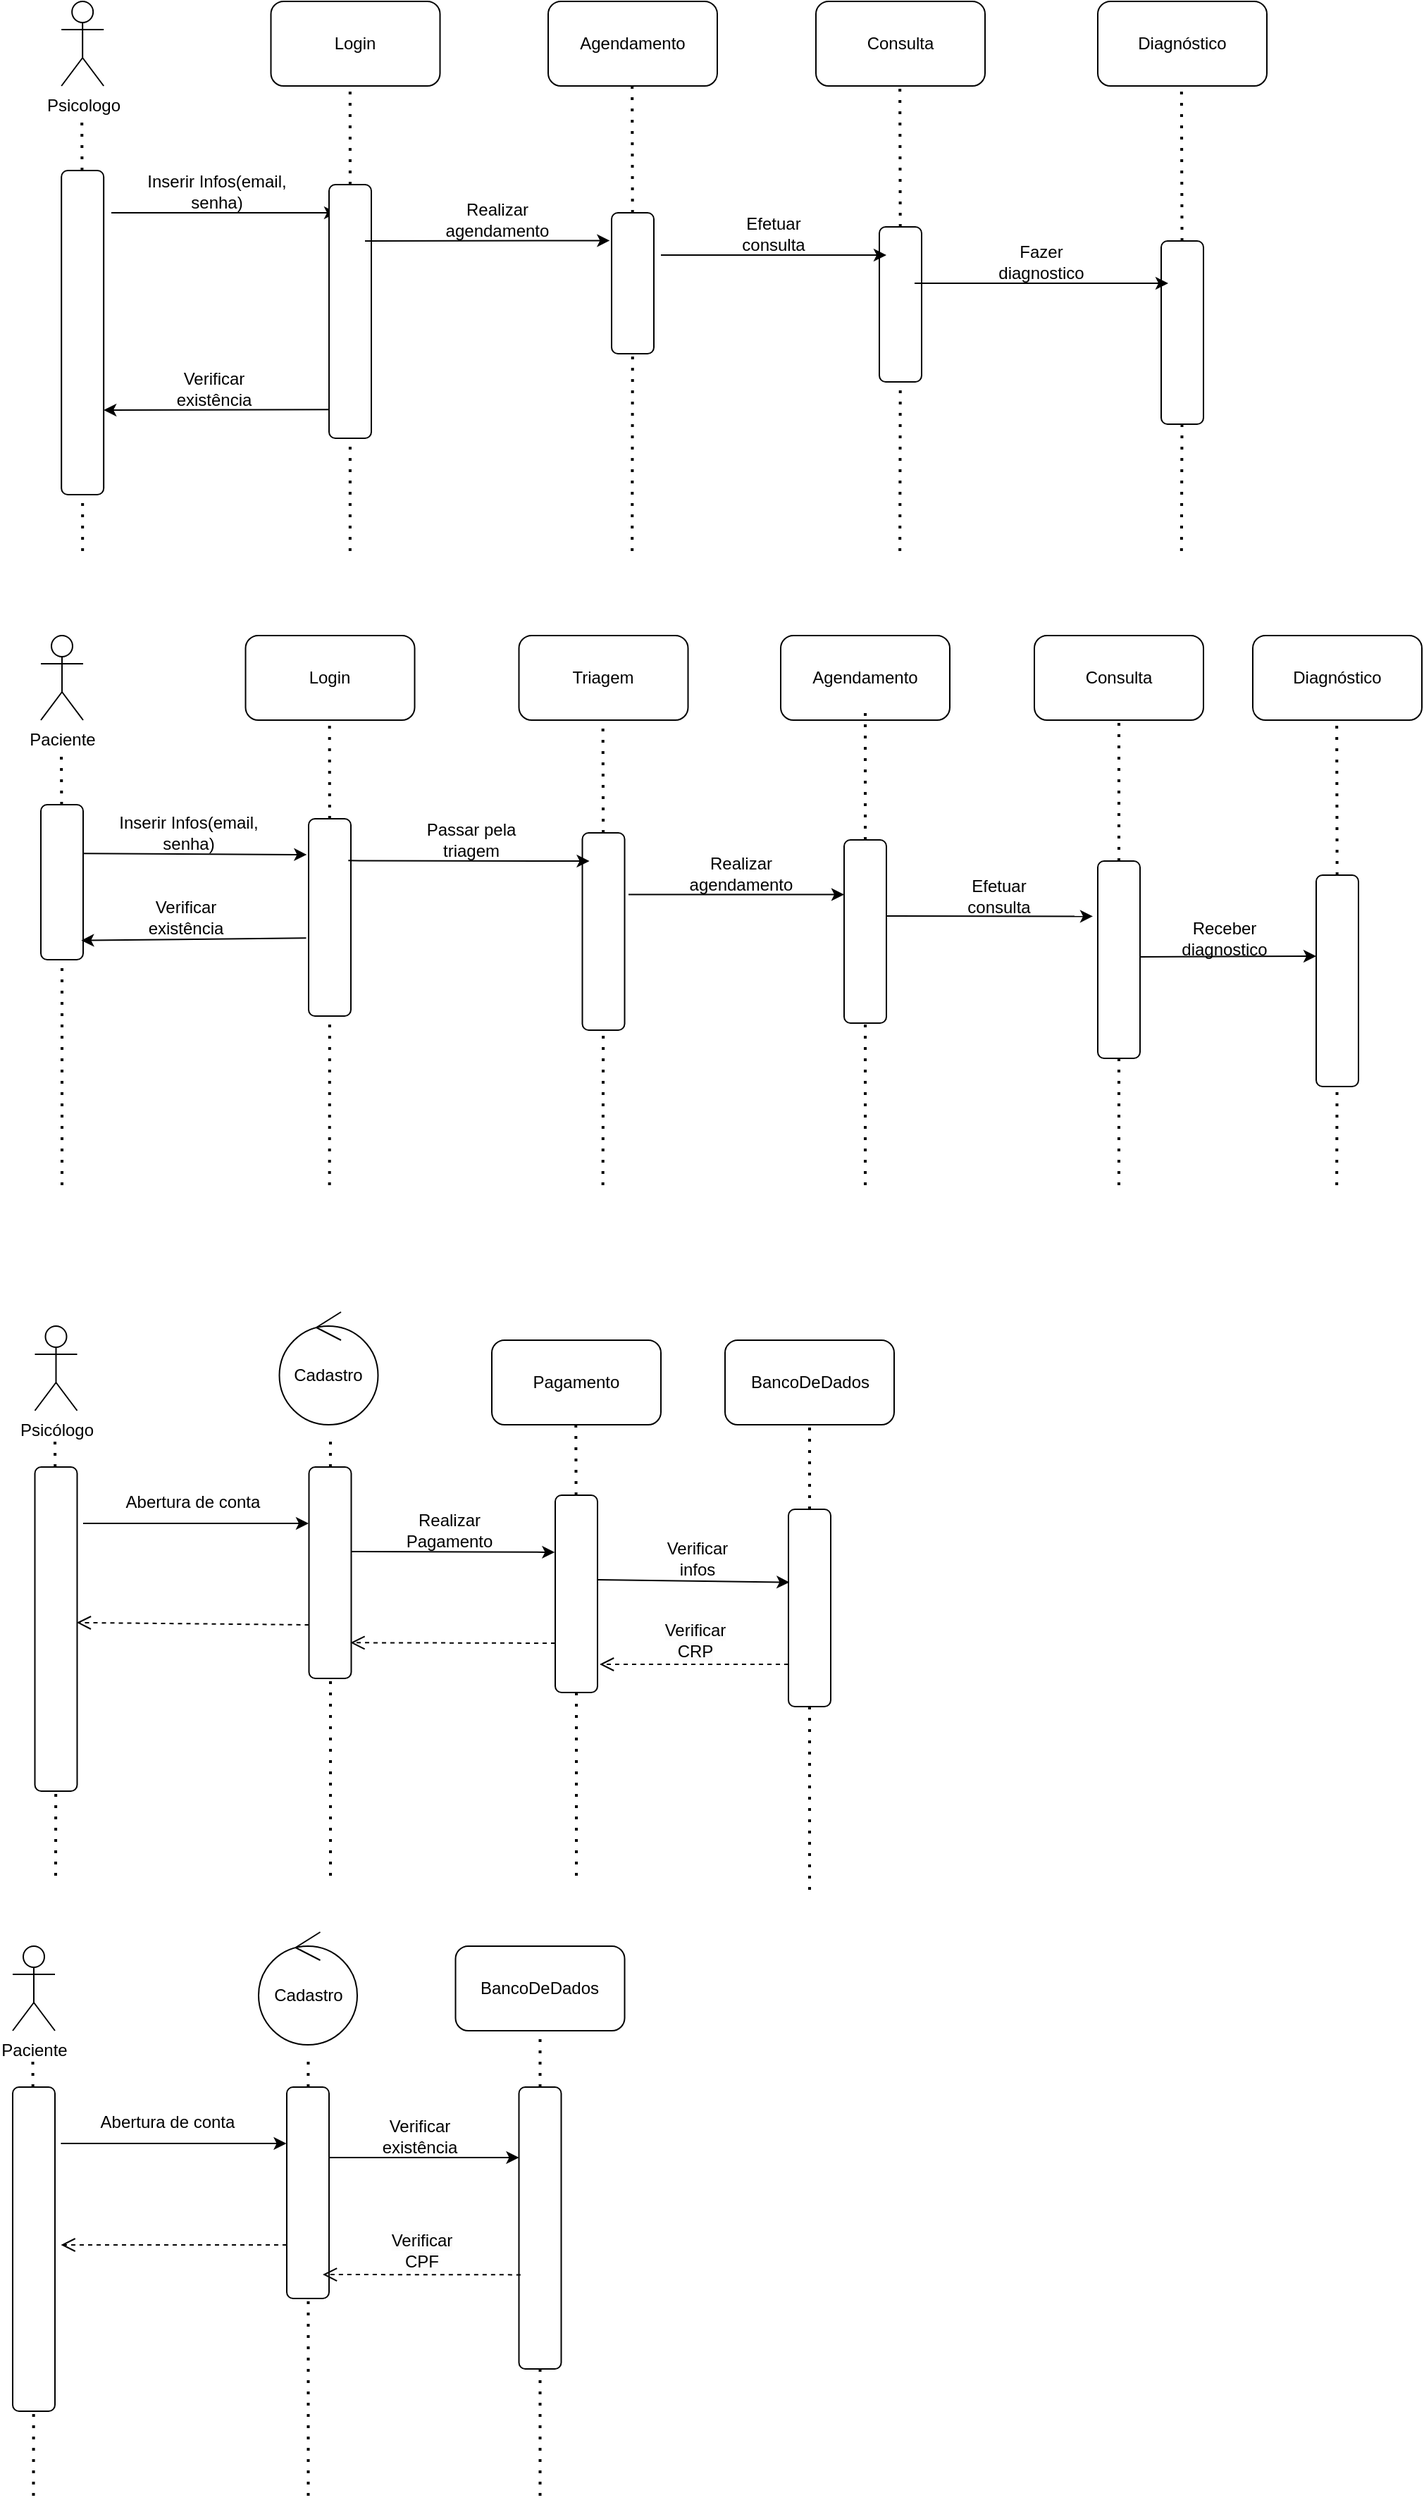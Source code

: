 <mxfile version="24.0.4" type="github">
  <diagram name="Página-1" id="SfSEKzXnsGO-wV4Z4__S">
    <mxGraphModel dx="1786" dy="1716" grid="1" gridSize="10" guides="1" tooltips="1" connect="1" arrows="1" fold="1" page="1" pageScale="1" pageWidth="827" pageHeight="1169" math="0" shadow="0">
      <root>
        <mxCell id="0" />
        <mxCell id="1" parent="0" />
        <mxCell id="0y9qkOad_10M-_Jho3EP-1" value="Paciente" style="shape=umlActor;verticalLabelPosition=bottom;verticalAlign=top;html=1;outlineConnect=0;" parent="1" vertex="1">
          <mxGeometry x="-270" y="-220" width="30" height="60" as="geometry" />
        </mxCell>
        <mxCell id="0y9qkOad_10M-_Jho3EP-2" value="Login" style="rounded=1;whiteSpace=wrap;html=1;" parent="1" vertex="1">
          <mxGeometry x="-124.75" y="-220" width="120" height="60" as="geometry" />
        </mxCell>
        <mxCell id="0y9qkOad_10M-_Jho3EP-3" value="" style="endArrow=none;dashed=1;html=1;dashPattern=1 3;strokeWidth=2;rounded=0;" parent="1" source="0y9qkOad_10M-_Jho3EP-7" edge="1">
          <mxGeometry width="50" height="50" relative="1" as="geometry">
            <mxPoint x="-260" y="170" as="sourcePoint" />
            <mxPoint x="-255.5" y="-140" as="targetPoint" />
          </mxGeometry>
        </mxCell>
        <mxCell id="0y9qkOad_10M-_Jho3EP-8" value="" style="endArrow=none;dashed=1;html=1;dashPattern=1 3;strokeWidth=2;rounded=0;" parent="1" target="0y9qkOad_10M-_Jho3EP-7" edge="1">
          <mxGeometry width="50" height="50" relative="1" as="geometry">
            <mxPoint x="-255" y="170" as="sourcePoint" />
            <mxPoint x="-255.5" y="-140" as="targetPoint" />
          </mxGeometry>
        </mxCell>
        <mxCell id="0y9qkOad_10M-_Jho3EP-7" value="" style="rounded=1;whiteSpace=wrap;html=1;" parent="1" vertex="1">
          <mxGeometry x="-270" y="-100" width="30" height="110" as="geometry" />
        </mxCell>
        <mxCell id="yDMrtXZ_0G5Bb64znmzC-1" value="Triagem" style="rounded=1;whiteSpace=wrap;html=1;" parent="1" vertex="1">
          <mxGeometry x="69.25" y="-220" width="120" height="60" as="geometry" />
        </mxCell>
        <mxCell id="yDMrtXZ_0G5Bb64znmzC-2" value="Agendamento" style="rounded=1;whiteSpace=wrap;html=1;" parent="1" vertex="1">
          <mxGeometry x="255" y="-220" width="120" height="60" as="geometry" />
        </mxCell>
        <mxCell id="yDMrtXZ_0G5Bb64znmzC-4" value="Consulta" style="rounded=1;whiteSpace=wrap;html=1;" parent="1" vertex="1">
          <mxGeometry x="435" y="-220" width="120" height="60" as="geometry" />
        </mxCell>
        <mxCell id="yDMrtXZ_0G5Bb64znmzC-5" value="Diagnóstico" style="rounded=1;whiteSpace=wrap;html=1;" parent="1" vertex="1">
          <mxGeometry x="590" y="-220" width="120" height="60" as="geometry" />
        </mxCell>
        <mxCell id="yDMrtXZ_0G5Bb64znmzC-8" value="Psicólogo" style="shape=umlActor;verticalLabelPosition=bottom;verticalAlign=top;html=1;outlineConnect=0;" parent="1" vertex="1">
          <mxGeometry x="-274.25" y="270" width="30" height="60" as="geometry" />
        </mxCell>
        <mxCell id="yDMrtXZ_0G5Bb64znmzC-9" value="Cadastro" style="ellipse;shape=umlControl;whiteSpace=wrap;html=1;" parent="1" vertex="1">
          <mxGeometry x="-100.75" y="260" width="70" height="80" as="geometry" />
        </mxCell>
        <mxCell id="yDMrtXZ_0G5Bb64znmzC-10" value="BancoDeDados" style="rounded=1;whiteSpace=wrap;html=1;" parent="1" vertex="1">
          <mxGeometry x="215.5" y="280" width="120" height="60" as="geometry" />
        </mxCell>
        <mxCell id="k9Nvcp25ikXUSyoOCCpO-2" value="" style="endArrow=none;dashed=1;html=1;dashPattern=1 3;strokeWidth=2;rounded=0;" edge="1" parent="1" source="k9Nvcp25ikXUSyoOCCpO-5">
          <mxGeometry width="50" height="50" relative="1" as="geometry">
            <mxPoint x="-264.5" y="660" as="sourcePoint" />
            <mxPoint x="-260" y="350" as="targetPoint" />
          </mxGeometry>
        </mxCell>
        <mxCell id="k9Nvcp25ikXUSyoOCCpO-3" value="" style="endArrow=none;dashed=1;html=1;dashPattern=1 3;strokeWidth=2;rounded=0;" edge="1" parent="1" source="k9Nvcp25ikXUSyoOCCpO-6">
          <mxGeometry width="50" height="50" relative="1" as="geometry">
            <mxPoint x="-64.5" y="660" as="sourcePoint" />
            <mxPoint x="-64.5" y="350" as="targetPoint" />
            <Array as="points" />
          </mxGeometry>
        </mxCell>
        <mxCell id="k9Nvcp25ikXUSyoOCCpO-4" value="" style="endArrow=none;dashed=1;html=1;dashPattern=1 3;strokeWidth=2;rounded=0;" edge="1" parent="1" target="k9Nvcp25ikXUSyoOCCpO-5">
          <mxGeometry width="50" height="50" relative="1" as="geometry">
            <mxPoint x="-259.5" y="660" as="sourcePoint" />
            <mxPoint x="-260" y="350" as="targetPoint" />
          </mxGeometry>
        </mxCell>
        <mxCell id="k9Nvcp25ikXUSyoOCCpO-5" value="" style="rounded=1;whiteSpace=wrap;html=1;" vertex="1" parent="1">
          <mxGeometry x="-274.25" y="370" width="30" height="230" as="geometry" />
        </mxCell>
        <mxCell id="k9Nvcp25ikXUSyoOCCpO-8" value="Abertura de conta" style="text;html=1;align=center;verticalAlign=middle;whiteSpace=wrap;rounded=0;" vertex="1" parent="1">
          <mxGeometry x="-216.75" y="380" width="110" height="30" as="geometry" />
        </mxCell>
        <mxCell id="k9Nvcp25ikXUSyoOCCpO-9" value="" style="endArrow=none;dashed=1;html=1;dashPattern=1 3;strokeWidth=2;rounded=0;" edge="1" parent="1" target="k9Nvcp25ikXUSyoOCCpO-6">
          <mxGeometry width="50" height="50" relative="1" as="geometry">
            <mxPoint x="-64.5" y="660" as="sourcePoint" />
            <mxPoint x="-64.5" y="350" as="targetPoint" />
            <Array as="points">
              <mxPoint x="-64.5" y="490" />
            </Array>
          </mxGeometry>
        </mxCell>
        <mxCell id="k9Nvcp25ikXUSyoOCCpO-6" value="" style="rounded=1;whiteSpace=wrap;html=1;" vertex="1" parent="1">
          <mxGeometry x="-79.75" y="370" width="30" height="150" as="geometry" />
        </mxCell>
        <mxCell id="k9Nvcp25ikXUSyoOCCpO-14" value="" style="endArrow=none;dashed=1;html=1;dashPattern=1 3;strokeWidth=2;rounded=0;" edge="1" parent="1" source="k9Nvcp25ikXUSyoOCCpO-38" target="yDMrtXZ_0G5Bb64znmzC-10">
          <mxGeometry width="50" height="50" relative="1" as="geometry">
            <mxPoint x="275.5" y="670" as="sourcePoint" />
            <mxPoint x="285.5" y="340" as="targetPoint" />
          </mxGeometry>
        </mxCell>
        <mxCell id="k9Nvcp25ikXUSyoOCCpO-18" value="" style="endArrow=none;dashed=1;html=1;dashPattern=1 3;strokeWidth=2;rounded=0;" edge="1" parent="1" source="k9Nvcp25ikXUSyoOCCpO-115">
          <mxGeometry width="50" height="50" relative="1" as="geometry">
            <mxPoint x="-65.17" y="170" as="sourcePoint" />
            <mxPoint x="-65.17" y="-160" as="targetPoint" />
          </mxGeometry>
        </mxCell>
        <mxCell id="k9Nvcp25ikXUSyoOCCpO-19" value="" style="endArrow=none;dashed=1;html=1;dashPattern=1 3;strokeWidth=2;rounded=0;" edge="1" parent="1" source="k9Nvcp25ikXUSyoOCCpO-120">
          <mxGeometry width="50" height="50" relative="1" as="geometry">
            <mxPoint x="128.83" y="170" as="sourcePoint" />
            <mxPoint x="128.83" y="-160" as="targetPoint" />
          </mxGeometry>
        </mxCell>
        <mxCell id="k9Nvcp25ikXUSyoOCCpO-21" value="" style="endArrow=none;dashed=1;html=1;dashPattern=1 3;strokeWidth=2;rounded=0;" edge="1" parent="1" source="k9Nvcp25ikXUSyoOCCpO-134">
          <mxGeometry width="50" height="50" relative="1" as="geometry">
            <mxPoint x="649.58" y="170" as="sourcePoint" />
            <mxPoint x="649.58" y="-160" as="targetPoint" />
          </mxGeometry>
        </mxCell>
        <mxCell id="k9Nvcp25ikXUSyoOCCpO-32" value="" style="endArrow=classic;html=1;rounded=0;entryX=1;entryY=0.739;entryDx=0;entryDy=0;entryPerimeter=0;exitX=0.083;exitY=0.887;exitDx=0;exitDy=0;exitPerimeter=0;" edge="1" parent="1" source="k9Nvcp25ikXUSyoOCCpO-92" target="k9Nvcp25ikXUSyoOCCpO-78">
          <mxGeometry width="50" height="50" relative="1" as="geometry">
            <mxPoint x="-62.16" y="-380.0" as="sourcePoint" />
            <mxPoint x="-225.41" y="-379.58" as="targetPoint" />
          </mxGeometry>
        </mxCell>
        <mxCell id="k9Nvcp25ikXUSyoOCCpO-33" value="Verificar existência" style="text;html=1;align=center;verticalAlign=middle;whiteSpace=wrap;rounded=0;" vertex="1" parent="1">
          <mxGeometry x="-177.16" y="-410.0" width="60" height="30" as="geometry" />
        </mxCell>
        <mxCell id="k9Nvcp25ikXUSyoOCCpO-37" value="Verificar infos" style="text;html=1;align=center;verticalAlign=middle;whiteSpace=wrap;rounded=0;" vertex="1" parent="1">
          <mxGeometry x="165.5" y="420" width="60" height="30" as="geometry" />
        </mxCell>
        <mxCell id="k9Nvcp25ikXUSyoOCCpO-39" value="" style="endArrow=none;dashed=1;html=1;dashPattern=1 3;strokeWidth=2;rounded=0;" edge="1" parent="1" target="k9Nvcp25ikXUSyoOCCpO-38">
          <mxGeometry width="50" height="50" relative="1" as="geometry">
            <mxPoint x="275.5" y="670" as="sourcePoint" />
            <mxPoint x="275.5" y="340" as="targetPoint" />
          </mxGeometry>
        </mxCell>
        <mxCell id="k9Nvcp25ikXUSyoOCCpO-38" value="" style="rounded=1;whiteSpace=wrap;html=1;" vertex="1" parent="1">
          <mxGeometry x="260.5" y="400" width="30" height="140" as="geometry" />
        </mxCell>
        <mxCell id="k9Nvcp25ikXUSyoOCCpO-45" value="" style="endArrow=classic;html=1;rounded=0;" edge="1" parent="1">
          <mxGeometry width="50" height="50" relative="1" as="geometry">
            <mxPoint x="-240" y="410" as="sourcePoint" />
            <mxPoint x="-80" y="410" as="targetPoint" />
          </mxGeometry>
        </mxCell>
        <mxCell id="k9Nvcp25ikXUSyoOCCpO-46" value="" style="endArrow=classic;html=1;rounded=0;entryX=0.021;entryY=0.37;entryDx=0;entryDy=0;entryPerimeter=0;" edge="1" parent="1" target="k9Nvcp25ikXUSyoOCCpO-38">
          <mxGeometry width="50" height="50" relative="1" as="geometry">
            <mxPoint x="125.5" y="450" as="sourcePoint" />
            <mxPoint x="259" y="449" as="targetPoint" />
          </mxGeometry>
        </mxCell>
        <mxCell id="k9Nvcp25ikXUSyoOCCpO-48" value="&lt;span style=&quot;font-size: 12px; text-wrap: wrap; background-color: rgb(251, 251, 251);&quot;&gt;Verificar CRP&lt;/span&gt;" style="html=1;verticalAlign=bottom;endArrow=open;dashed=1;endSize=8;curved=0;rounded=0;entryX=0.975;entryY=0.592;entryDx=0;entryDy=0;entryPerimeter=0;exitX=0;exitY=0.786;exitDx=0;exitDy=0;exitPerimeter=0;" edge="1" parent="1" source="k9Nvcp25ikXUSyoOCCpO-38">
          <mxGeometry relative="1" as="geometry">
            <mxPoint x="260.5" y="512.34" as="sourcePoint" />
            <mxPoint x="126.5" y="510.0" as="targetPoint" />
          </mxGeometry>
        </mxCell>
        <mxCell id="k9Nvcp25ikXUSyoOCCpO-49" value="" style="html=1;verticalAlign=bottom;endArrow=open;dashed=1;endSize=8;curved=0;rounded=0;exitX=0.011;exitY=0.888;exitDx=0;exitDy=0;exitPerimeter=0;entryX=0.989;entryY=0.48;entryDx=0;entryDy=0;entryPerimeter=0;" edge="1" parent="1" target="k9Nvcp25ikXUSyoOCCpO-5">
          <mxGeometry relative="1" as="geometry">
            <mxPoint x="-79.75" y="482" as="sourcePoint" />
            <mxPoint x="-240" y="482" as="targetPoint" />
          </mxGeometry>
        </mxCell>
        <mxCell id="k9Nvcp25ikXUSyoOCCpO-51" value="Paciente" style="shape=umlActor;verticalLabelPosition=bottom;verticalAlign=top;html=1;outlineConnect=0;" vertex="1" parent="1">
          <mxGeometry x="-290" y="710" width="30" height="60" as="geometry" />
        </mxCell>
        <mxCell id="k9Nvcp25ikXUSyoOCCpO-52" value="Cadastro" style="ellipse;shape=umlControl;whiteSpace=wrap;html=1;" vertex="1" parent="1">
          <mxGeometry x="-115.5" y="700" width="70" height="80" as="geometry" />
        </mxCell>
        <mxCell id="k9Nvcp25ikXUSyoOCCpO-53" value="BancoDeDados" style="rounded=1;whiteSpace=wrap;html=1;" vertex="1" parent="1">
          <mxGeometry x="24.25" y="710" width="120" height="60" as="geometry" />
        </mxCell>
        <mxCell id="k9Nvcp25ikXUSyoOCCpO-54" value="" style="endArrow=none;dashed=1;html=1;dashPattern=1 3;strokeWidth=2;rounded=0;" edge="1" parent="1" source="k9Nvcp25ikXUSyoOCCpO-57">
          <mxGeometry width="50" height="50" relative="1" as="geometry">
            <mxPoint x="-280.25" y="1100" as="sourcePoint" />
            <mxPoint x="-275.75" y="790" as="targetPoint" />
          </mxGeometry>
        </mxCell>
        <mxCell id="k9Nvcp25ikXUSyoOCCpO-55" value="" style="endArrow=none;dashed=1;html=1;dashPattern=1 3;strokeWidth=2;rounded=0;" edge="1" parent="1" source="k9Nvcp25ikXUSyoOCCpO-60">
          <mxGeometry width="50" height="50" relative="1" as="geometry">
            <mxPoint x="-80.25" y="1100" as="sourcePoint" />
            <mxPoint x="-80.25" y="790" as="targetPoint" />
            <Array as="points" />
          </mxGeometry>
        </mxCell>
        <mxCell id="k9Nvcp25ikXUSyoOCCpO-56" value="" style="endArrow=none;dashed=1;html=1;dashPattern=1 3;strokeWidth=2;rounded=0;" edge="1" parent="1" target="k9Nvcp25ikXUSyoOCCpO-57">
          <mxGeometry width="50" height="50" relative="1" as="geometry">
            <mxPoint x="-275.25" y="1100" as="sourcePoint" />
            <mxPoint x="-275.75" y="790" as="targetPoint" />
          </mxGeometry>
        </mxCell>
        <mxCell id="k9Nvcp25ikXUSyoOCCpO-57" value="" style="rounded=1;whiteSpace=wrap;html=1;" vertex="1" parent="1">
          <mxGeometry x="-290" y="810" width="30" height="230" as="geometry" />
        </mxCell>
        <mxCell id="k9Nvcp25ikXUSyoOCCpO-58" value="Abertura de conta" style="text;html=1;align=center;verticalAlign=middle;whiteSpace=wrap;rounded=0;" vertex="1" parent="1">
          <mxGeometry x="-234.75" y="820" width="110" height="30" as="geometry" />
        </mxCell>
        <mxCell id="k9Nvcp25ikXUSyoOCCpO-59" value="" style="endArrow=none;dashed=1;html=1;dashPattern=1 3;strokeWidth=2;rounded=0;" edge="1" parent="1" target="k9Nvcp25ikXUSyoOCCpO-60">
          <mxGeometry width="50" height="50" relative="1" as="geometry">
            <mxPoint x="-80.25" y="1100" as="sourcePoint" />
            <mxPoint x="-80.25" y="790" as="targetPoint" />
            <Array as="points">
              <mxPoint x="-80.25" y="930" />
            </Array>
          </mxGeometry>
        </mxCell>
        <mxCell id="k9Nvcp25ikXUSyoOCCpO-60" value="" style="rounded=1;whiteSpace=wrap;html=1;" vertex="1" parent="1">
          <mxGeometry x="-95.5" y="810" width="30" height="150" as="geometry" />
        </mxCell>
        <mxCell id="k9Nvcp25ikXUSyoOCCpO-61" value="" style="endArrow=none;dashed=1;html=1;dashPattern=1 3;strokeWidth=2;rounded=0;" edge="1" parent="1" source="k9Nvcp25ikXUSyoOCCpO-64" target="k9Nvcp25ikXUSyoOCCpO-53">
          <mxGeometry width="50" height="50" relative="1" as="geometry">
            <mxPoint x="84.25" y="1100" as="sourcePoint" />
            <mxPoint x="94.25" y="770" as="targetPoint" />
          </mxGeometry>
        </mxCell>
        <mxCell id="k9Nvcp25ikXUSyoOCCpO-62" value="Verificar existência" style="text;html=1;align=center;verticalAlign=middle;whiteSpace=wrap;rounded=0;" vertex="1" parent="1">
          <mxGeometry x="-30.75" y="830" width="60" height="30" as="geometry" />
        </mxCell>
        <mxCell id="k9Nvcp25ikXUSyoOCCpO-63" value="" style="endArrow=none;dashed=1;html=1;dashPattern=1 3;strokeWidth=2;rounded=0;" edge="1" parent="1" target="k9Nvcp25ikXUSyoOCCpO-64">
          <mxGeometry width="50" height="50" relative="1" as="geometry">
            <mxPoint x="84.25" y="1100" as="sourcePoint" />
            <mxPoint x="84.25" y="770" as="targetPoint" />
          </mxGeometry>
        </mxCell>
        <mxCell id="k9Nvcp25ikXUSyoOCCpO-64" value="" style="rounded=1;whiteSpace=wrap;html=1;" vertex="1" parent="1">
          <mxGeometry x="69.25" y="810" width="30" height="200" as="geometry" />
        </mxCell>
        <mxCell id="k9Nvcp25ikXUSyoOCCpO-65" value="" style="endArrow=classic;html=1;rounded=0;" edge="1" parent="1">
          <mxGeometry width="50" height="50" relative="1" as="geometry">
            <mxPoint x="-255.75" y="850" as="sourcePoint" />
            <mxPoint x="-95.75" y="850" as="targetPoint" />
          </mxGeometry>
        </mxCell>
        <mxCell id="k9Nvcp25ikXUSyoOCCpO-66" value="" style="endArrow=classic;html=1;rounded=0;entryX=0;entryY=0.25;entryDx=0;entryDy=0;" edge="1" parent="1" target="k9Nvcp25ikXUSyoOCCpO-64">
          <mxGeometry width="50" height="50" relative="1" as="geometry">
            <mxPoint x="-65.75" y="860" as="sourcePoint" />
            <mxPoint x="64.25" y="860" as="targetPoint" />
          </mxGeometry>
        </mxCell>
        <mxCell id="k9Nvcp25ikXUSyoOCCpO-67" value="&lt;span style=&quot;font-size: 12px; text-wrap: wrap; background-color: rgb(251, 251, 251);&quot;&gt;Verificar CPF&lt;/span&gt;" style="html=1;verticalAlign=bottom;endArrow=open;dashed=1;endSize=8;curved=0;rounded=0;exitX=0.039;exitY=0.666;exitDx=0;exitDy=0;exitPerimeter=0;" edge="1" parent="1" source="k9Nvcp25ikXUSyoOCCpO-64">
          <mxGeometry relative="1" as="geometry">
            <mxPoint x="74.25" y="890" as="sourcePoint" />
            <mxPoint x="-70" y="943" as="targetPoint" />
          </mxGeometry>
        </mxCell>
        <mxCell id="k9Nvcp25ikXUSyoOCCpO-68" value="" style="html=1;verticalAlign=bottom;endArrow=open;dashed=1;endSize=8;curved=0;rounded=0;exitX=0.011;exitY=0.888;exitDx=0;exitDy=0;exitPerimeter=0;" edge="1" parent="1">
          <mxGeometry relative="1" as="geometry">
            <mxPoint x="-95.5" y="922" as="sourcePoint" />
            <mxPoint x="-255.75" y="922" as="targetPoint" />
          </mxGeometry>
        </mxCell>
        <mxCell id="k9Nvcp25ikXUSyoOCCpO-75" value="Psicologo" style="shape=umlActor;verticalLabelPosition=bottom;verticalAlign=top;html=1;outlineConnect=0;" vertex="1" parent="1">
          <mxGeometry x="-255.41" y="-670" width="30" height="60" as="geometry" />
        </mxCell>
        <mxCell id="k9Nvcp25ikXUSyoOCCpO-76" value="" style="endArrow=none;dashed=1;html=1;dashPattern=1 3;strokeWidth=2;rounded=0;" edge="1" parent="1" source="k9Nvcp25ikXUSyoOCCpO-78">
          <mxGeometry width="50" height="50" relative="1" as="geometry">
            <mxPoint x="-245.41" y="-280" as="sourcePoint" />
            <mxPoint x="-240.91" y="-590" as="targetPoint" />
          </mxGeometry>
        </mxCell>
        <mxCell id="k9Nvcp25ikXUSyoOCCpO-77" value="" style="endArrow=none;dashed=1;html=1;dashPattern=1 3;strokeWidth=2;rounded=0;" edge="1" parent="1" target="k9Nvcp25ikXUSyoOCCpO-78">
          <mxGeometry width="50" height="50" relative="1" as="geometry">
            <mxPoint x="-240.41" y="-280" as="sourcePoint" />
            <mxPoint x="-240.91" y="-590" as="targetPoint" />
          </mxGeometry>
        </mxCell>
        <mxCell id="k9Nvcp25ikXUSyoOCCpO-78" value="" style="rounded=1;whiteSpace=wrap;html=1;" vertex="1" parent="1">
          <mxGeometry x="-255.41" y="-550" width="30" height="230" as="geometry" />
        </mxCell>
        <mxCell id="k9Nvcp25ikXUSyoOCCpO-79" value="" style="endArrow=none;dashed=1;html=1;dashPattern=1 3;strokeWidth=2;rounded=0;" edge="1" parent="1" source="k9Nvcp25ikXUSyoOCCpO-92">
          <mxGeometry width="50" height="50" relative="1" as="geometry">
            <mxPoint x="-50.58" y="-280" as="sourcePoint" />
            <mxPoint x="-50.58" y="-610" as="targetPoint" />
          </mxGeometry>
        </mxCell>
        <mxCell id="k9Nvcp25ikXUSyoOCCpO-80" value="Login" style="rounded=1;whiteSpace=wrap;html=1;" vertex="1" parent="1">
          <mxGeometry x="-106.75" y="-670" width="120" height="60" as="geometry" />
        </mxCell>
        <mxCell id="k9Nvcp25ikXUSyoOCCpO-82" value="Consulta" style="rounded=1;whiteSpace=wrap;html=1;" vertex="1" parent="1">
          <mxGeometry x="280" y="-670" width="120" height="60" as="geometry" />
        </mxCell>
        <mxCell id="k9Nvcp25ikXUSyoOCCpO-83" value="Diagnóstico" style="rounded=1;whiteSpace=wrap;html=1;" vertex="1" parent="1">
          <mxGeometry x="480" y="-670" width="120" height="60" as="geometry" />
        </mxCell>
        <mxCell id="k9Nvcp25ikXUSyoOCCpO-85" value="" style="endArrow=none;dashed=1;html=1;dashPattern=1 3;strokeWidth=2;rounded=0;" edge="1" parent="1" source="k9Nvcp25ikXUSyoOCCpO-102">
          <mxGeometry width="50" height="50" relative="1" as="geometry">
            <mxPoint x="339.58" y="-280" as="sourcePoint" />
            <mxPoint x="339.58" y="-610" as="targetPoint" />
          </mxGeometry>
        </mxCell>
        <mxCell id="k9Nvcp25ikXUSyoOCCpO-86" value="" style="endArrow=none;dashed=1;html=1;dashPattern=1 3;strokeWidth=2;rounded=0;" edge="1" parent="1" source="k9Nvcp25ikXUSyoOCCpO-106">
          <mxGeometry width="50" height="50" relative="1" as="geometry">
            <mxPoint x="539.41" y="-280" as="sourcePoint" />
            <mxPoint x="539.41" y="-610" as="targetPoint" />
          </mxGeometry>
        </mxCell>
        <mxCell id="k9Nvcp25ikXUSyoOCCpO-90" value="Agendamento" style="rounded=1;whiteSpace=wrap;html=1;" vertex="1" parent="1">
          <mxGeometry x="90" y="-670" width="120" height="60" as="geometry" />
        </mxCell>
        <mxCell id="k9Nvcp25ikXUSyoOCCpO-91" value="" style="endArrow=classic;html=1;rounded=0;entryX=0.183;entryY=0.111;entryDx=0;entryDy=0;entryPerimeter=0;" edge="1" parent="1" target="k9Nvcp25ikXUSyoOCCpO-92">
          <mxGeometry width="50" height="50" relative="1" as="geometry">
            <mxPoint x="-220" y="-520" as="sourcePoint" />
            <mxPoint x="-70" y="-520" as="targetPoint" />
          </mxGeometry>
        </mxCell>
        <mxCell id="k9Nvcp25ikXUSyoOCCpO-93" value="" style="endArrow=none;dashed=1;html=1;dashPattern=1 3;strokeWidth=2;rounded=0;" edge="1" parent="1" target="k9Nvcp25ikXUSyoOCCpO-92">
          <mxGeometry width="50" height="50" relative="1" as="geometry">
            <mxPoint x="-50.58" y="-280" as="sourcePoint" />
            <mxPoint x="-50.58" y="-610" as="targetPoint" />
          </mxGeometry>
        </mxCell>
        <mxCell id="k9Nvcp25ikXUSyoOCCpO-92" value="" style="rounded=1;whiteSpace=wrap;html=1;" vertex="1" parent="1">
          <mxGeometry x="-65.5" y="-540" width="30" height="180" as="geometry" />
        </mxCell>
        <mxCell id="k9Nvcp25ikXUSyoOCCpO-94" value="Inserir Infos(email, senha)" style="text;html=1;align=center;verticalAlign=middle;whiteSpace=wrap;rounded=0;" vertex="1" parent="1">
          <mxGeometry x="-210" y="-550" width="130" height="30" as="geometry" />
        </mxCell>
        <mxCell id="k9Nvcp25ikXUSyoOCCpO-96" value="" style="endArrow=none;dashed=1;html=1;dashPattern=1 3;strokeWidth=2;rounded=0;" edge="1" parent="1" source="k9Nvcp25ikXUSyoOCCpO-98">
          <mxGeometry width="50" height="50" relative="1" as="geometry">
            <mxPoint x="149.58" y="-280" as="sourcePoint" />
            <mxPoint x="149.58" y="-610" as="targetPoint" />
          </mxGeometry>
        </mxCell>
        <mxCell id="k9Nvcp25ikXUSyoOCCpO-97" value="" style="endArrow=classic;html=1;rounded=0;entryX=-0.044;entryY=0.197;entryDx=0;entryDy=0;entryPerimeter=0;" edge="1" parent="1" target="k9Nvcp25ikXUSyoOCCpO-98">
          <mxGeometry width="50" height="50" relative="1" as="geometry">
            <mxPoint x="-40" y="-500" as="sourcePoint" />
            <mxPoint x="110" y="-500" as="targetPoint" />
          </mxGeometry>
        </mxCell>
        <mxCell id="k9Nvcp25ikXUSyoOCCpO-99" value="" style="endArrow=none;dashed=1;html=1;dashPattern=1 3;strokeWidth=2;rounded=0;" edge="1" parent="1" target="k9Nvcp25ikXUSyoOCCpO-98">
          <mxGeometry width="50" height="50" relative="1" as="geometry">
            <mxPoint x="149.58" y="-280" as="sourcePoint" />
            <mxPoint x="149.58" y="-610" as="targetPoint" />
          </mxGeometry>
        </mxCell>
        <mxCell id="k9Nvcp25ikXUSyoOCCpO-98" value="" style="rounded=1;whiteSpace=wrap;html=1;" vertex="1" parent="1">
          <mxGeometry x="135" y="-520" width="30" height="100" as="geometry" />
        </mxCell>
        <mxCell id="k9Nvcp25ikXUSyoOCCpO-101" value="Realizar agendamento" style="text;html=1;align=center;verticalAlign=middle;whiteSpace=wrap;rounded=0;" vertex="1" parent="1">
          <mxGeometry x="24.25" y="-530" width="60" height="30" as="geometry" />
        </mxCell>
        <mxCell id="k9Nvcp25ikXUSyoOCCpO-103" value="" style="endArrow=none;dashed=1;html=1;dashPattern=1 3;strokeWidth=2;rounded=0;" edge="1" parent="1" target="k9Nvcp25ikXUSyoOCCpO-102">
          <mxGeometry width="50" height="50" relative="1" as="geometry">
            <mxPoint x="339.58" y="-280" as="sourcePoint" />
            <mxPoint x="339.58" y="-610" as="targetPoint" />
          </mxGeometry>
        </mxCell>
        <mxCell id="k9Nvcp25ikXUSyoOCCpO-102" value="" style="rounded=1;whiteSpace=wrap;html=1;" vertex="1" parent="1">
          <mxGeometry x="325" y="-510" width="30" height="110" as="geometry" />
        </mxCell>
        <mxCell id="k9Nvcp25ikXUSyoOCCpO-104" value="" style="endArrow=classic;html=1;rounded=0;" edge="1" parent="1">
          <mxGeometry width="50" height="50" relative="1" as="geometry">
            <mxPoint x="170" y="-490" as="sourcePoint" />
            <mxPoint x="330" y="-490" as="targetPoint" />
          </mxGeometry>
        </mxCell>
        <mxCell id="k9Nvcp25ikXUSyoOCCpO-105" value="Efetuar consulta" style="text;html=1;align=center;verticalAlign=middle;whiteSpace=wrap;rounded=0;" vertex="1" parent="1">
          <mxGeometry x="220" y="-520" width="60" height="30" as="geometry" />
        </mxCell>
        <mxCell id="k9Nvcp25ikXUSyoOCCpO-107" value="" style="endArrow=none;dashed=1;html=1;dashPattern=1 3;strokeWidth=2;rounded=0;" edge="1" parent="1" target="k9Nvcp25ikXUSyoOCCpO-106">
          <mxGeometry width="50" height="50" relative="1" as="geometry">
            <mxPoint x="539.41" y="-280" as="sourcePoint" />
            <mxPoint x="539.41" y="-610" as="targetPoint" />
          </mxGeometry>
        </mxCell>
        <mxCell id="k9Nvcp25ikXUSyoOCCpO-106" value="" style="rounded=1;whiteSpace=wrap;html=1;" vertex="1" parent="1">
          <mxGeometry x="525" y="-500" width="30" height="130" as="geometry" />
        </mxCell>
        <mxCell id="k9Nvcp25ikXUSyoOCCpO-108" value="" style="endArrow=classic;html=1;rounded=0;" edge="1" parent="1">
          <mxGeometry width="50" height="50" relative="1" as="geometry">
            <mxPoint x="350" y="-470" as="sourcePoint" />
            <mxPoint x="530" y="-470" as="targetPoint" />
          </mxGeometry>
        </mxCell>
        <mxCell id="k9Nvcp25ikXUSyoOCCpO-109" value="Fazer diagnostico" style="text;html=1;align=center;verticalAlign=middle;whiteSpace=wrap;rounded=0;" vertex="1" parent="1">
          <mxGeometry x="410" y="-500" width="60" height="30" as="geometry" />
        </mxCell>
        <mxCell id="k9Nvcp25ikXUSyoOCCpO-111" value="" style="endArrow=classic;html=1;rounded=0;entryX=-0.044;entryY=0.182;entryDx=0;entryDy=0;entryPerimeter=0;" edge="1" parent="1" target="k9Nvcp25ikXUSyoOCCpO-115">
          <mxGeometry width="50" height="50" relative="1" as="geometry">
            <mxPoint x="-240" y="-65.42" as="sourcePoint" />
            <mxPoint x="-85" y="-65.42" as="targetPoint" />
          </mxGeometry>
        </mxCell>
        <mxCell id="k9Nvcp25ikXUSyoOCCpO-112" value="Inserir Infos(email, senha)" style="text;html=1;align=center;verticalAlign=middle;whiteSpace=wrap;rounded=0;" vertex="1" parent="1">
          <mxGeometry x="-230" y="-95.42" width="130" height="30" as="geometry" />
        </mxCell>
        <mxCell id="k9Nvcp25ikXUSyoOCCpO-116" value="" style="endArrow=none;dashed=1;html=1;dashPattern=1 3;strokeWidth=2;rounded=0;" edge="1" parent="1" target="k9Nvcp25ikXUSyoOCCpO-115">
          <mxGeometry width="50" height="50" relative="1" as="geometry">
            <mxPoint x="-65.17" y="170" as="sourcePoint" />
            <mxPoint x="-65.17" y="-160" as="targetPoint" />
          </mxGeometry>
        </mxCell>
        <mxCell id="k9Nvcp25ikXUSyoOCCpO-115" value="" style="rounded=1;whiteSpace=wrap;html=1;" vertex="1" parent="1">
          <mxGeometry x="-80" y="-90" width="30" height="140" as="geometry" />
        </mxCell>
        <mxCell id="k9Nvcp25ikXUSyoOCCpO-117" value="" style="endArrow=classic;html=1;rounded=0;entryX=0.956;entryY=0.876;entryDx=0;entryDy=0;entryPerimeter=0;" edge="1" parent="1" target="0y9qkOad_10M-_Jho3EP-7">
          <mxGeometry width="50" height="50" relative="1" as="geometry">
            <mxPoint x="-81.75" y="-5.42" as="sourcePoint" />
            <mxPoint x="-241.75" y="-5.42" as="targetPoint" />
          </mxGeometry>
        </mxCell>
        <mxCell id="k9Nvcp25ikXUSyoOCCpO-118" value="Verificar existência" style="text;html=1;align=center;verticalAlign=middle;whiteSpace=wrap;rounded=0;" vertex="1" parent="1">
          <mxGeometry x="-196.75" y="-35.42" width="60" height="30" as="geometry" />
        </mxCell>
        <mxCell id="k9Nvcp25ikXUSyoOCCpO-121" value="" style="endArrow=none;dashed=1;html=1;dashPattern=1 3;strokeWidth=2;rounded=0;" edge="1" parent="1" target="k9Nvcp25ikXUSyoOCCpO-120">
          <mxGeometry width="50" height="50" relative="1" as="geometry">
            <mxPoint x="128.83" y="170" as="sourcePoint" />
            <mxPoint x="128.83" y="-160" as="targetPoint" />
          </mxGeometry>
        </mxCell>
        <mxCell id="k9Nvcp25ikXUSyoOCCpO-120" value="" style="rounded=1;whiteSpace=wrap;html=1;" vertex="1" parent="1">
          <mxGeometry x="114.25" y="-80" width="30" height="140" as="geometry" />
        </mxCell>
        <mxCell id="k9Nvcp25ikXUSyoOCCpO-122" value="" style="endArrow=classic;html=1;rounded=0;entryX=0.167;entryY=0.143;entryDx=0;entryDy=0;entryPerimeter=0;exitX=0.939;exitY=0.212;exitDx=0;exitDy=0;exitPerimeter=0;" edge="1" parent="1" source="k9Nvcp25ikXUSyoOCCpO-115" target="k9Nvcp25ikXUSyoOCCpO-120">
          <mxGeometry width="50" height="50" relative="1" as="geometry">
            <mxPoint x="-50" y="-50" as="sourcePoint" />
            <mxPoint y="-100" as="targetPoint" />
          </mxGeometry>
        </mxCell>
        <mxCell id="k9Nvcp25ikXUSyoOCCpO-123" value="Passar pela triagem" style="text;html=1;align=center;verticalAlign=middle;whiteSpace=wrap;rounded=0;" vertex="1" parent="1">
          <mxGeometry y="-90" width="70.75" height="30" as="geometry" />
        </mxCell>
        <mxCell id="k9Nvcp25ikXUSyoOCCpO-124" value="" style="endArrow=none;dashed=1;html=1;dashPattern=1 3;strokeWidth=2;rounded=0;" edge="1" parent="1" source="k9Nvcp25ikXUSyoOCCpO-127">
          <mxGeometry width="50" height="50" relative="1" as="geometry">
            <mxPoint x="314.58" y="190" as="sourcePoint" />
            <mxPoint x="315" y="-170" as="targetPoint" />
          </mxGeometry>
        </mxCell>
        <mxCell id="k9Nvcp25ikXUSyoOCCpO-125" value="" style="endArrow=classic;html=1;rounded=0;" edge="1" parent="1">
          <mxGeometry width="50" height="50" relative="1" as="geometry">
            <mxPoint x="147" y="-36.25" as="sourcePoint" />
            <mxPoint x="300" y="-36.25" as="targetPoint" />
          </mxGeometry>
        </mxCell>
        <mxCell id="k9Nvcp25ikXUSyoOCCpO-126" value="" style="endArrow=none;dashed=1;html=1;dashPattern=1 3;strokeWidth=2;rounded=0;" edge="1" parent="1" target="k9Nvcp25ikXUSyoOCCpO-127">
          <mxGeometry width="50" height="50" relative="1" as="geometry">
            <mxPoint x="315" y="170" as="sourcePoint" />
            <mxPoint x="314.58" y="-140" as="targetPoint" />
          </mxGeometry>
        </mxCell>
        <mxCell id="k9Nvcp25ikXUSyoOCCpO-127" value="" style="rounded=1;whiteSpace=wrap;html=1;" vertex="1" parent="1">
          <mxGeometry x="300" y="-75" width="30" height="130" as="geometry" />
        </mxCell>
        <mxCell id="k9Nvcp25ikXUSyoOCCpO-128" value="Realizar agendamento" style="text;html=1;align=center;verticalAlign=middle;whiteSpace=wrap;rounded=0;" vertex="1" parent="1">
          <mxGeometry x="197" y="-66.25" width="60" height="30" as="geometry" />
        </mxCell>
        <mxCell id="k9Nvcp25ikXUSyoOCCpO-129" value="" style="endArrow=none;dashed=1;html=1;dashPattern=1 3;strokeWidth=2;rounded=0;entryX=0.5;entryY=1;entryDx=0;entryDy=0;" edge="1" parent="1" source="k9Nvcp25ikXUSyoOCCpO-131" target="yDMrtXZ_0G5Bb64znmzC-4">
          <mxGeometry width="50" height="50" relative="1" as="geometry">
            <mxPoint x="499.58" y="170" as="sourcePoint" />
            <mxPoint x="499.58" y="-160" as="targetPoint" />
          </mxGeometry>
        </mxCell>
        <mxCell id="k9Nvcp25ikXUSyoOCCpO-130" value="" style="endArrow=none;dashed=1;html=1;dashPattern=1 3;strokeWidth=2;rounded=0;" edge="1" parent="1" target="k9Nvcp25ikXUSyoOCCpO-131">
          <mxGeometry width="50" height="50" relative="1" as="geometry">
            <mxPoint x="495" y="170" as="sourcePoint" />
            <mxPoint x="499.58" y="-160" as="targetPoint" />
          </mxGeometry>
        </mxCell>
        <mxCell id="k9Nvcp25ikXUSyoOCCpO-131" value="" style="rounded=1;whiteSpace=wrap;html=1;" vertex="1" parent="1">
          <mxGeometry x="480" y="-60" width="30" height="140" as="geometry" />
        </mxCell>
        <mxCell id="k9Nvcp25ikXUSyoOCCpO-132" value="" style="endArrow=classic;html=1;rounded=0;entryX=-0.117;entryY=0.17;entryDx=0;entryDy=0;entryPerimeter=0;" edge="1" parent="1">
          <mxGeometry width="50" height="50" relative="1" as="geometry">
            <mxPoint x="330" y="-21" as="sourcePoint" />
            <mxPoint x="476.49" y="-20.78" as="targetPoint" />
          </mxGeometry>
        </mxCell>
        <mxCell id="k9Nvcp25ikXUSyoOCCpO-133" value="Efetuar consulta" style="text;html=1;align=center;verticalAlign=middle;whiteSpace=wrap;rounded=0;" vertex="1" parent="1">
          <mxGeometry x="380" y="-50" width="60" height="30" as="geometry" />
        </mxCell>
        <mxCell id="k9Nvcp25ikXUSyoOCCpO-135" value="" style="endArrow=none;dashed=1;html=1;dashPattern=1 3;strokeWidth=2;rounded=0;" edge="1" parent="1" target="k9Nvcp25ikXUSyoOCCpO-134">
          <mxGeometry width="50" height="50" relative="1" as="geometry">
            <mxPoint x="649.58" y="170" as="sourcePoint" />
            <mxPoint x="649.58" y="-160" as="targetPoint" />
          </mxGeometry>
        </mxCell>
        <mxCell id="k9Nvcp25ikXUSyoOCCpO-134" value="" style="rounded=1;whiteSpace=wrap;html=1;" vertex="1" parent="1">
          <mxGeometry x="635" y="-50" width="30" height="150" as="geometry" />
        </mxCell>
        <mxCell id="k9Nvcp25ikXUSyoOCCpO-136" value="" style="endArrow=classic;html=1;rounded=0;entryX=0;entryY=0.25;entryDx=0;entryDy=0;" edge="1" parent="1">
          <mxGeometry width="50" height="50" relative="1" as="geometry">
            <mxPoint x="510" y="8" as="sourcePoint" />
            <mxPoint x="635" y="7.5" as="targetPoint" />
          </mxGeometry>
        </mxCell>
        <mxCell id="k9Nvcp25ikXUSyoOCCpO-137" value="Receber diagnostico" style="text;html=1;align=center;verticalAlign=middle;whiteSpace=wrap;rounded=0;" vertex="1" parent="1">
          <mxGeometry x="540" y="-20" width="60" height="30" as="geometry" />
        </mxCell>
        <mxCell id="k9Nvcp25ikXUSyoOCCpO-140" value="Pagamento" style="rounded=1;whiteSpace=wrap;html=1;" vertex="1" parent="1">
          <mxGeometry x="50" y="280" width="120" height="60" as="geometry" />
        </mxCell>
        <mxCell id="k9Nvcp25ikXUSyoOCCpO-141" value="" style="endArrow=none;dashed=1;html=1;dashPattern=1 3;strokeWidth=2;rounded=0;" edge="1" parent="1" source="k9Nvcp25ikXUSyoOCCpO-142">
          <mxGeometry width="50" height="50" relative="1" as="geometry">
            <mxPoint x="110" y="660" as="sourcePoint" />
            <mxPoint x="109.64" y="340" as="targetPoint" />
          </mxGeometry>
        </mxCell>
        <mxCell id="k9Nvcp25ikXUSyoOCCpO-143" value="" style="endArrow=none;dashed=1;html=1;dashPattern=1 3;strokeWidth=2;rounded=0;" edge="1" parent="1" target="k9Nvcp25ikXUSyoOCCpO-142">
          <mxGeometry width="50" height="50" relative="1" as="geometry">
            <mxPoint x="110" y="660" as="sourcePoint" />
            <mxPoint x="109.64" y="340" as="targetPoint" />
          </mxGeometry>
        </mxCell>
        <mxCell id="k9Nvcp25ikXUSyoOCCpO-142" value="" style="rounded=1;whiteSpace=wrap;html=1;" vertex="1" parent="1">
          <mxGeometry x="95" y="390" width="30" height="140" as="geometry" />
        </mxCell>
        <mxCell id="k9Nvcp25ikXUSyoOCCpO-144" value="" style="endArrow=classic;html=1;rounded=0;entryX=-0.01;entryY=0.289;entryDx=0;entryDy=0;entryPerimeter=0;" edge="1" parent="1" target="k9Nvcp25ikXUSyoOCCpO-142">
          <mxGeometry width="50" height="50" relative="1" as="geometry">
            <mxPoint x="-50" y="430" as="sourcePoint" />
            <mxPoint y="380" as="targetPoint" />
          </mxGeometry>
        </mxCell>
        <mxCell id="k9Nvcp25ikXUSyoOCCpO-145" value="Realizar Pagamento" style="text;html=1;align=center;verticalAlign=middle;whiteSpace=wrap;rounded=0;" vertex="1" parent="1">
          <mxGeometry x="-10" y="400" width="60" height="30" as="geometry" />
        </mxCell>
        <mxCell id="k9Nvcp25ikXUSyoOCCpO-146" value="" style="html=1;verticalAlign=bottom;endArrow=open;dashed=1;endSize=8;curved=0;rounded=0;entryX=0.982;entryY=0.831;entryDx=0;entryDy=0;entryPerimeter=0;exitX=0;exitY=0.75;exitDx=0;exitDy=0;" edge="1" parent="1" source="k9Nvcp25ikXUSyoOCCpO-142" target="k9Nvcp25ikXUSyoOCCpO-6">
          <mxGeometry relative="1" as="geometry">
            <mxPoint x="90" y="489" as="sourcePoint" />
            <mxPoint x="10" y="490" as="targetPoint" />
          </mxGeometry>
        </mxCell>
      </root>
    </mxGraphModel>
  </diagram>
</mxfile>
